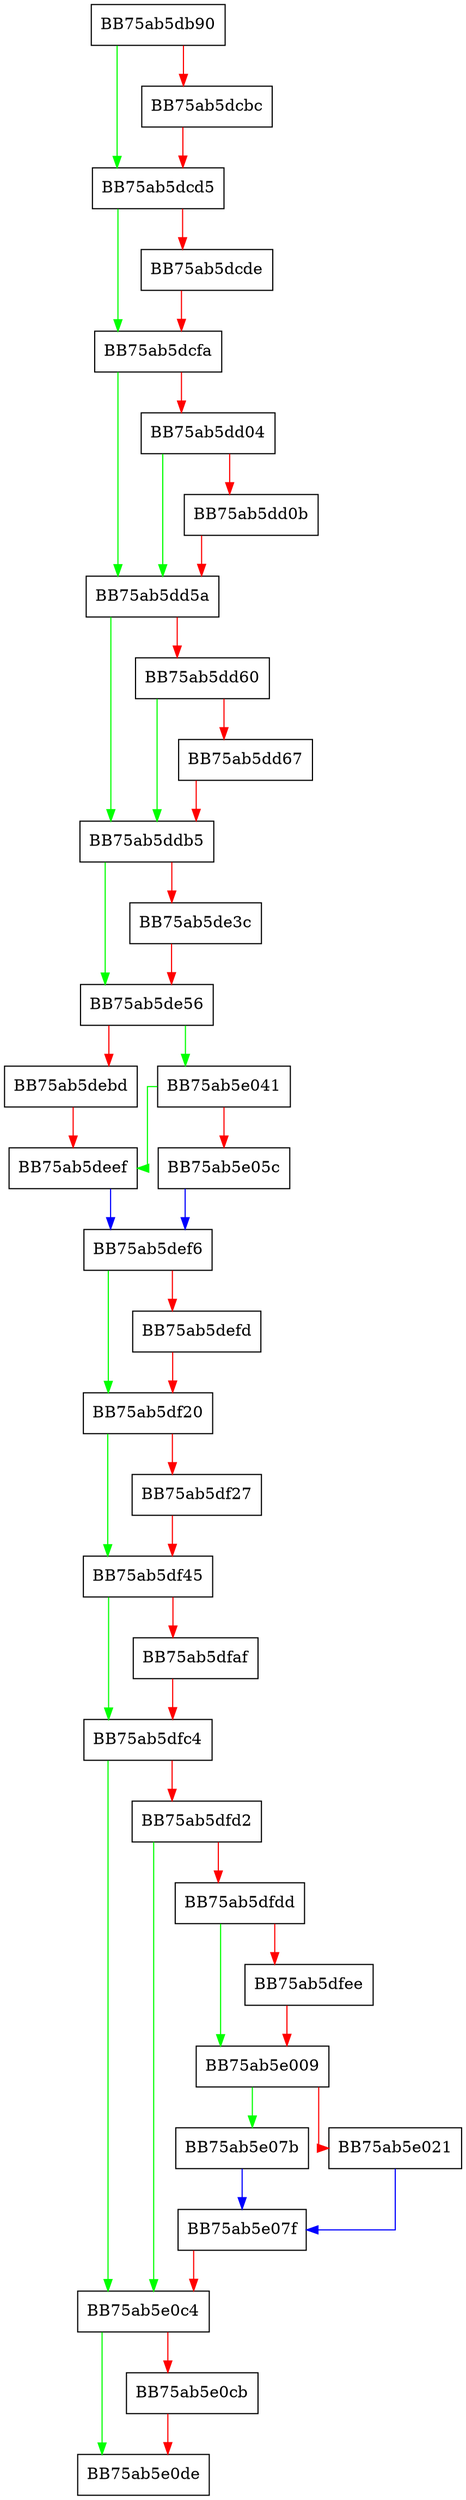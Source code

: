 digraph windowCodeRowExprStep {
  node [shape="box"];
  graph [splines=ortho];
  BB75ab5db90 -> BB75ab5dcd5 [color="green"];
  BB75ab5db90 -> BB75ab5dcbc [color="red"];
  BB75ab5dcbc -> BB75ab5dcd5 [color="red"];
  BB75ab5dcd5 -> BB75ab5dcfa [color="green"];
  BB75ab5dcd5 -> BB75ab5dcde [color="red"];
  BB75ab5dcde -> BB75ab5dcfa [color="red"];
  BB75ab5dcfa -> BB75ab5dd5a [color="green"];
  BB75ab5dcfa -> BB75ab5dd04 [color="red"];
  BB75ab5dd04 -> BB75ab5dd5a [color="green"];
  BB75ab5dd04 -> BB75ab5dd0b [color="red"];
  BB75ab5dd0b -> BB75ab5dd5a [color="red"];
  BB75ab5dd5a -> BB75ab5ddb5 [color="green"];
  BB75ab5dd5a -> BB75ab5dd60 [color="red"];
  BB75ab5dd60 -> BB75ab5ddb5 [color="green"];
  BB75ab5dd60 -> BB75ab5dd67 [color="red"];
  BB75ab5dd67 -> BB75ab5ddb5 [color="red"];
  BB75ab5ddb5 -> BB75ab5de56 [color="green"];
  BB75ab5ddb5 -> BB75ab5de3c [color="red"];
  BB75ab5de3c -> BB75ab5de56 [color="red"];
  BB75ab5de56 -> BB75ab5e041 [color="green"];
  BB75ab5de56 -> BB75ab5debd [color="red"];
  BB75ab5debd -> BB75ab5deef [color="red"];
  BB75ab5deef -> BB75ab5def6 [color="blue"];
  BB75ab5def6 -> BB75ab5df20 [color="green"];
  BB75ab5def6 -> BB75ab5defd [color="red"];
  BB75ab5defd -> BB75ab5df20 [color="red"];
  BB75ab5df20 -> BB75ab5df45 [color="green"];
  BB75ab5df20 -> BB75ab5df27 [color="red"];
  BB75ab5df27 -> BB75ab5df45 [color="red"];
  BB75ab5df45 -> BB75ab5dfc4 [color="green"];
  BB75ab5df45 -> BB75ab5dfaf [color="red"];
  BB75ab5dfaf -> BB75ab5dfc4 [color="red"];
  BB75ab5dfc4 -> BB75ab5e0c4 [color="green"];
  BB75ab5dfc4 -> BB75ab5dfd2 [color="red"];
  BB75ab5dfd2 -> BB75ab5e0c4 [color="green"];
  BB75ab5dfd2 -> BB75ab5dfdd [color="red"];
  BB75ab5dfdd -> BB75ab5e009 [color="green"];
  BB75ab5dfdd -> BB75ab5dfee [color="red"];
  BB75ab5dfee -> BB75ab5e009 [color="red"];
  BB75ab5e009 -> BB75ab5e07b [color="green"];
  BB75ab5e009 -> BB75ab5e021 [color="red"];
  BB75ab5e021 -> BB75ab5e07f [color="blue"];
  BB75ab5e041 -> BB75ab5deef [color="green"];
  BB75ab5e041 -> BB75ab5e05c [color="red"];
  BB75ab5e05c -> BB75ab5def6 [color="blue"];
  BB75ab5e07b -> BB75ab5e07f [color="blue"];
  BB75ab5e07f -> BB75ab5e0c4 [color="red"];
  BB75ab5e0c4 -> BB75ab5e0de [color="green"];
  BB75ab5e0c4 -> BB75ab5e0cb [color="red"];
  BB75ab5e0cb -> BB75ab5e0de [color="red"];
}